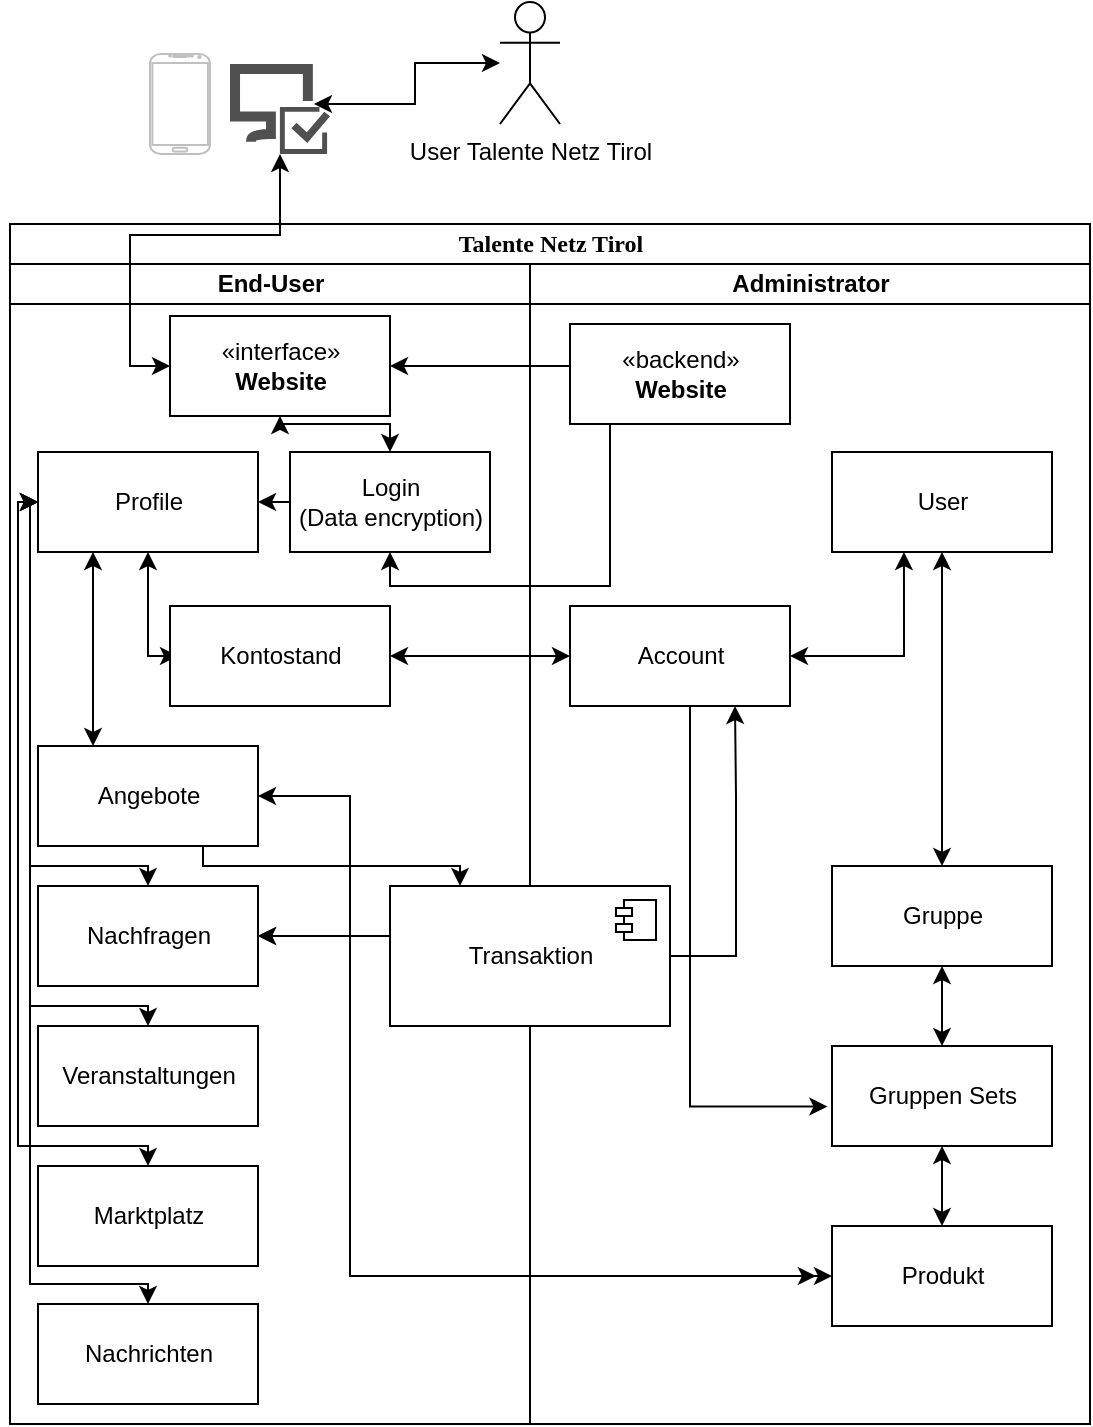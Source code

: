<mxfile version="14.7.7" type="device"><diagram name="Page-1" id="0783ab3e-0a74-02c8-0abd-f7b4e66b4bec"><mxGraphModel dx="1422" dy="825" grid="1" gridSize="10" guides="1" tooltips="1" connect="1" arrows="1" fold="1" page="1" pageScale="1" pageWidth="850" pageHeight="1100" background="none" math="0" shadow="0"><root><mxCell id="0"/><mxCell id="1" parent="0"/><mxCell id="1c1d494c118603dd-1" value="Talente Netz Tirol" style="swimlane;html=1;childLayout=stackLayout;startSize=20;rounded=0;shadow=0;comic=0;labelBackgroundColor=none;strokeWidth=1;fontFamily=Verdana;fontSize=12;align=center;" parent="1" vertex="1"><mxGeometry x="40" y="190" width="540" height="600" as="geometry"/></mxCell><mxCell id="1c1d494c118603dd-2" value="End-User" style="swimlane;html=1;startSize=20;" parent="1c1d494c118603dd-1" vertex="1"><mxGeometry y="20" width="260" height="580" as="geometry"/></mxCell><mxCell id="qUb10JsG5DipQ6bgSUhB-29" style="edgeStyle=orthogonalEdgeStyle;rounded=0;orthogonalLoop=1;jettySize=auto;html=1;entryX=1;entryY=0.5;entryDx=0;entryDy=0;" parent="1c1d494c118603dd-2" target="qUb10JsG5DipQ6bgSUhB-17" edge="1"><mxGeometry relative="1" as="geometry"><mxPoint x="144" y="119" as="sourcePoint"/></mxGeometry></mxCell><mxCell id="qUb10JsG5DipQ6bgSUhB-16" value="Login &lt;br&gt;(Data encryption)" style="html=1;" parent="1c1d494c118603dd-2" vertex="1"><mxGeometry x="140" y="94" width="100" height="50" as="geometry"/></mxCell><mxCell id="qUb10JsG5DipQ6bgSUhB-47" style="edgeStyle=orthogonalEdgeStyle;rounded=0;orthogonalLoop=1;jettySize=auto;html=1;startArrow=classic;startFill=1;" parent="1c1d494c118603dd-2" source="qUb10JsG5DipQ6bgSUhB-17" edge="1"><mxGeometry relative="1" as="geometry"><mxPoint x="84" y="196" as="targetPoint"/><Array as="points"><mxPoint x="69" y="151"/><mxPoint x="69" y="151"/></Array></mxGeometry></mxCell><mxCell id="qUb10JsG5DipQ6bgSUhB-50" style="edgeStyle=orthogonalEdgeStyle;rounded=0;orthogonalLoop=1;jettySize=auto;html=1;entryX=0.25;entryY=0;entryDx=0;entryDy=0;startArrow=classic;startFill=1;" parent="1c1d494c118603dd-2" source="qUb10JsG5DipQ6bgSUhB-17" target="qUb10JsG5DipQ6bgSUhB-35" edge="1"><mxGeometry relative="1" as="geometry"><Array as="points"><mxPoint x="42" y="193"/></Array></mxGeometry></mxCell><mxCell id="qUb10JsG5DipQ6bgSUhB-51" style="edgeStyle=orthogonalEdgeStyle;rounded=0;orthogonalLoop=1;jettySize=auto;html=1;startArrow=classic;startFill=1;entryX=0.5;entryY=0;entryDx=0;entryDy=0;" parent="1c1d494c118603dd-2" source="qUb10JsG5DipQ6bgSUhB-17" target="qUb10JsG5DipQ6bgSUhB-37" edge="1"><mxGeometry relative="1" as="geometry"><Array as="points"><mxPoint x="10" y="119"/><mxPoint x="10" y="301"/><mxPoint x="69" y="301"/></Array></mxGeometry></mxCell><mxCell id="qUb10JsG5DipQ6bgSUhB-52" style="edgeStyle=orthogonalEdgeStyle;rounded=0;orthogonalLoop=1;jettySize=auto;html=1;entryX=0.5;entryY=0;entryDx=0;entryDy=0;startArrow=classic;startFill=1;" parent="1c1d494c118603dd-2" source="qUb10JsG5DipQ6bgSUhB-17" target="qUb10JsG5DipQ6bgSUhB-39" edge="1"><mxGeometry relative="1" as="geometry"><Array as="points"><mxPoint x="10" y="119"/><mxPoint x="10" y="371"/><mxPoint x="69" y="371"/></Array></mxGeometry></mxCell><mxCell id="qUb10JsG5DipQ6bgSUhB-53" style="edgeStyle=orthogonalEdgeStyle;rounded=0;orthogonalLoop=1;jettySize=auto;html=1;entryX=0.5;entryY=0;entryDx=0;entryDy=0;startArrow=classic;startFill=1;" parent="1c1d494c118603dd-2" source="qUb10JsG5DipQ6bgSUhB-17" target="qUb10JsG5DipQ6bgSUhB-34" edge="1"><mxGeometry relative="1" as="geometry"><Array as="points"><mxPoint x="4" y="119"/><mxPoint x="4" y="441"/><mxPoint x="69" y="441"/></Array></mxGeometry></mxCell><mxCell id="qUb10JsG5DipQ6bgSUhB-17" value="Profile" style="html=1;" parent="1c1d494c118603dd-2" vertex="1"><mxGeometry x="14" y="94" width="110" height="50" as="geometry"/></mxCell><mxCell id="qUb10JsG5DipQ6bgSUhB-34" value="Marktplatz" style="html=1;" parent="1c1d494c118603dd-2" vertex="1"><mxGeometry x="14" y="451" width="110" height="50" as="geometry"/></mxCell><mxCell id="qUb10JsG5DipQ6bgSUhB-35" value="Angebote" style="html=1;" parent="1c1d494c118603dd-2" vertex="1"><mxGeometry x="14" y="241" width="110" height="50" as="geometry"/></mxCell><mxCell id="qUb10JsG5DipQ6bgSUhB-37" value="Nachfragen" style="html=1;" parent="1c1d494c118603dd-2" vertex="1"><mxGeometry x="14" y="311" width="110" height="50" as="geometry"/></mxCell><mxCell id="qUb10JsG5DipQ6bgSUhB-39" value="Veranstaltungen" style="html=1;" parent="1c1d494c118603dd-2" vertex="1"><mxGeometry x="14" y="381" width="110" height="50" as="geometry"/></mxCell><mxCell id="qUb10JsG5DipQ6bgSUhB-40" value="Kontostand" style="html=1;" parent="1c1d494c118603dd-2" vertex="1"><mxGeometry x="80" y="171" width="110" height="50" as="geometry"/></mxCell><mxCell id="qUb10JsG5DipQ6bgSUhB-117" style="edgeStyle=orthogonalEdgeStyle;rounded=0;orthogonalLoop=1;jettySize=auto;html=1;entryX=0.5;entryY=0;entryDx=0;entryDy=0;startArrow=classic;startFill=1;" parent="1c1d494c118603dd-2" source="qUb10JsG5DipQ6bgSUhB-42" target="qUb10JsG5DipQ6bgSUhB-16" edge="1"><mxGeometry relative="1" as="geometry"><Array as="points"><mxPoint x="135" y="80"/><mxPoint x="190" y="80"/></Array></mxGeometry></mxCell><mxCell id="qUb10JsG5DipQ6bgSUhB-42" value="«interface»&lt;br&gt;&lt;b&gt;Website&lt;/b&gt;" style="html=1;" parent="1c1d494c118603dd-2" vertex="1"><mxGeometry x="80" y="26" width="110" height="50" as="geometry"/></mxCell><mxCell id="qUb10JsG5DipQ6bgSUhB-43" style="edgeStyle=orthogonalEdgeStyle;rounded=0;orthogonalLoop=1;jettySize=auto;html=1;startArrow=classic;startFill=1;" parent="1c1d494c118603dd-2" source="qUb10JsG5DipQ6bgSUhB-16" target="qUb10JsG5DipQ6bgSUhB-42" edge="1"><mxGeometry relative="1" as="geometry"><Array as="points"><mxPoint x="190" y="161"/><mxPoint x="300" y="161"/></Array></mxGeometry></mxCell><mxCell id="qUb10JsG5DipQ6bgSUhB-62" value="Nachrichten" style="html=1;" parent="1c1d494c118603dd-2" vertex="1"><mxGeometry x="14" y="520" width="110" height="50" as="geometry"/></mxCell><mxCell id="qUb10JsG5DipQ6bgSUhB-63" style="edgeStyle=orthogonalEdgeStyle;rounded=0;orthogonalLoop=1;jettySize=auto;html=1;entryX=0.5;entryY=0;entryDx=0;entryDy=0;startArrow=classic;startFill=1;exitX=0;exitY=0.5;exitDx=0;exitDy=0;" parent="1c1d494c118603dd-2" source="qUb10JsG5DipQ6bgSUhB-17" target="qUb10JsG5DipQ6bgSUhB-62" edge="1"><mxGeometry relative="1" as="geometry"><mxPoint x="190" y="70" as="sourcePoint"/><Array as="points"><mxPoint x="10" y="119"/><mxPoint x="10" y="510"/></Array></mxGeometry></mxCell><mxCell id="1c1d494c118603dd-3" value="Administrator" style="swimlane;html=1;startSize=20;" parent="1c1d494c118603dd-1" vertex="1"><mxGeometry x="260" y="20" width="280" height="580" as="geometry"/></mxCell><mxCell id="qUb10JsG5DipQ6bgSUhB-31" style="edgeStyle=orthogonalEdgeStyle;rounded=0;orthogonalLoop=1;jettySize=auto;html=1;startArrow=classic;startFill=1;" parent="1c1d494c118603dd-3" source="qUb10JsG5DipQ6bgSUhB-12" target="qUb10JsG5DipQ6bgSUhB-13" edge="1"><mxGeometry relative="1" as="geometry"/></mxCell><mxCell id="qUb10JsG5DipQ6bgSUhB-12" value="User" style="html=1;" parent="1c1d494c118603dd-3" vertex="1"><mxGeometry x="151" y="94" width="110" height="50" as="geometry"/></mxCell><mxCell id="qUb10JsG5DipQ6bgSUhB-13" value="Gruppe" style="html=1;" parent="1c1d494c118603dd-3" vertex="1"><mxGeometry x="151" y="301" width="110" height="50" as="geometry"/></mxCell><mxCell id="qUb10JsG5DipQ6bgSUhB-45" style="edgeStyle=orthogonalEdgeStyle;rounded=0;orthogonalLoop=1;jettySize=auto;html=1;entryX=0.5;entryY=1;entryDx=0;entryDy=0;startArrow=classic;startFill=1;" parent="1c1d494c118603dd-3" source="qUb10JsG5DipQ6bgSUhB-14" target="qUb10JsG5DipQ6bgSUhB-13" edge="1"><mxGeometry relative="1" as="geometry"/></mxCell><mxCell id="qUb10JsG5DipQ6bgSUhB-14" value="Gruppen Sets" style="html=1;" parent="1c1d494c118603dd-3" vertex="1"><mxGeometry x="151" y="391" width="110" height="50" as="geometry"/></mxCell><mxCell id="qUb10JsG5DipQ6bgSUhB-46" style="edgeStyle=orthogonalEdgeStyle;rounded=0;orthogonalLoop=1;jettySize=auto;html=1;entryX=0.5;entryY=1;entryDx=0;entryDy=0;startArrow=classic;startFill=1;" parent="1c1d494c118603dd-3" source="qUb10JsG5DipQ6bgSUhB-15" target="qUb10JsG5DipQ6bgSUhB-14" edge="1"><mxGeometry relative="1" as="geometry"/></mxCell><mxCell id="qUb10JsG5DipQ6bgSUhB-15" value="Produkt" style="html=1;" parent="1c1d494c118603dd-3" vertex="1"><mxGeometry x="151" y="481" width="110" height="50" as="geometry"/></mxCell><mxCell id="qUb10JsG5DipQ6bgSUhB-25" style="edgeStyle=orthogonalEdgeStyle;rounded=0;orthogonalLoop=1;jettySize=auto;html=1;entryX=-0.021;entryY=0.606;entryDx=0;entryDy=0;entryPerimeter=0;" parent="1c1d494c118603dd-3" source="qUb10JsG5DipQ6bgSUhB-24" target="qUb10JsG5DipQ6bgSUhB-14" edge="1"><mxGeometry relative="1" as="geometry"><mxPoint x="144" y="421" as="targetPoint"/><Array as="points"><mxPoint x="80" y="421"/></Array></mxGeometry></mxCell><mxCell id="qUb10JsG5DipQ6bgSUhB-49" style="edgeStyle=orthogonalEdgeStyle;rounded=0;orthogonalLoop=1;jettySize=auto;html=1;entryX=0.327;entryY=1;entryDx=0;entryDy=0;entryPerimeter=0;startArrow=classic;startFill=1;" parent="1c1d494c118603dd-3" source="qUb10JsG5DipQ6bgSUhB-24" target="qUb10JsG5DipQ6bgSUhB-12" edge="1"><mxGeometry relative="1" as="geometry"/></mxCell><mxCell id="qUb10JsG5DipQ6bgSUhB-24" value="Account" style="html=1;" parent="1c1d494c118603dd-3" vertex="1"><mxGeometry x="20" y="171" width="110" height="50" as="geometry"/></mxCell><mxCell id="qUb10JsG5DipQ6bgSUhB-112" value="«backend»&lt;br&gt;&lt;b&gt;Website&lt;/b&gt;" style="html=1;" parent="1c1d494c118603dd-3" vertex="1"><mxGeometry x="20" y="30" width="110" height="50" as="geometry"/></mxCell><mxCell id="qUb10JsG5DipQ6bgSUhB-36" style="edgeStyle=orthogonalEdgeStyle;rounded=0;orthogonalLoop=1;jettySize=auto;html=1;entryX=0;entryY=0.5;entryDx=0;entryDy=0;startArrow=classic;startFill=1;" parent="1c1d494c118603dd-1" source="qUb10JsG5DipQ6bgSUhB-35" target="qUb10JsG5DipQ6bgSUhB-15" edge="1"><mxGeometry relative="1" as="geometry"><Array as="points"><mxPoint x="170" y="286"/><mxPoint x="170" y="526"/></Array></mxGeometry></mxCell><mxCell id="qUb10JsG5DipQ6bgSUhB-38" style="edgeStyle=orthogonalEdgeStyle;rounded=0;orthogonalLoop=1;jettySize=auto;html=1;entryX=-0.073;entryY=0.5;entryDx=0;entryDy=0;entryPerimeter=0;startArrow=classic;startFill=1;" parent="1c1d494c118603dd-1" source="qUb10JsG5DipQ6bgSUhB-37" target="qUb10JsG5DipQ6bgSUhB-15" edge="1"><mxGeometry relative="1" as="geometry"><Array as="points"><mxPoint x="170" y="356"/><mxPoint x="170" y="526"/></Array></mxGeometry></mxCell><mxCell id="qUb10JsG5DipQ6bgSUhB-48" style="edgeStyle=orthogonalEdgeStyle;rounded=0;orthogonalLoop=1;jettySize=auto;html=1;startArrow=classic;startFill=1;" parent="1c1d494c118603dd-1" source="qUb10JsG5DipQ6bgSUhB-40" target="qUb10JsG5DipQ6bgSUhB-24" edge="1"><mxGeometry relative="1" as="geometry"/></mxCell><mxCell id="qUb10JsG5DipQ6bgSUhB-132" style="edgeStyle=orthogonalEdgeStyle;rounded=0;orthogonalLoop=1;jettySize=auto;html=1;entryX=0.84;entryY=0.444;entryDx=0;entryDy=0;entryPerimeter=0;startArrow=classic;startFill=1;" parent="1" source="qUb10JsG5DipQ6bgSUhB-55" target="qUb10JsG5DipQ6bgSUhB-59" edge="1"><mxGeometry relative="1" as="geometry"/></mxCell><mxCell id="qUb10JsG5DipQ6bgSUhB-55" value="User Talente Netz Tirol" style="shape=umlActor;verticalLabelPosition=bottom;verticalAlign=top;html=1;" parent="1" vertex="1"><mxGeometry x="285" y="79" width="30" height="61" as="geometry"/></mxCell><mxCell id="qUb10JsG5DipQ6bgSUhB-131" style="edgeStyle=orthogonalEdgeStyle;rounded=0;orthogonalLoop=1;jettySize=auto;html=1;entryX=0;entryY=0.5;entryDx=0;entryDy=0;startArrow=classic;startFill=1;" parent="1" source="qUb10JsG5DipQ6bgSUhB-59" target="qUb10JsG5DipQ6bgSUhB-42" edge="1"><mxGeometry relative="1" as="geometry"/></mxCell><mxCell id="qUb10JsG5DipQ6bgSUhB-59" value="" style="pointerEvents=1;shadow=0;dashed=0;html=1;strokeColor=none;labelPosition=center;verticalLabelPosition=bottom;verticalAlign=top;align=center;fillColor=#505050;shape=mxgraph.mscae.intune.computer_inventory" parent="1" vertex="1"><mxGeometry x="150" y="110" width="50" height="45" as="geometry"/></mxCell><mxCell id="qUb10JsG5DipQ6bgSUhB-103" style="edgeStyle=orthogonalEdgeStyle;rounded=0;orthogonalLoop=1;jettySize=auto;html=1;entryX=0.75;entryY=1;entryDx=0;entryDy=0;startArrow=none;startFill=0;" parent="1" source="qUb10JsG5DipQ6bgSUhB-99" target="qUb10JsG5DipQ6bgSUhB-24" edge="1"><mxGeometry relative="1" as="geometry"><Array as="points"><mxPoint x="403" y="556"/><mxPoint x="403" y="476"/></Array></mxGeometry></mxCell><mxCell id="qUb10JsG5DipQ6bgSUhB-99" value="Transaktion" style="html=1;dropTarget=0;" parent="1" vertex="1"><mxGeometry x="230" y="521" width="140" height="70" as="geometry"/></mxCell><mxCell id="qUb10JsG5DipQ6bgSUhB-100" value="" style="shape=module;jettyWidth=8;jettyHeight=4;" parent="qUb10JsG5DipQ6bgSUhB-99" vertex="1"><mxGeometry x="1" width="20" height="20" relative="1" as="geometry"><mxPoint x="-27" y="7" as="offset"/></mxGeometry></mxCell><mxCell id="qUb10JsG5DipQ6bgSUhB-102" style="edgeStyle=orthogonalEdgeStyle;rounded=0;orthogonalLoop=1;jettySize=auto;html=1;startArrow=none;startFill=0;" parent="1" source="qUb10JsG5DipQ6bgSUhB-99" target="qUb10JsG5DipQ6bgSUhB-37" edge="1"><mxGeometry relative="1" as="geometry"><Array as="points"><mxPoint x="210" y="546"/><mxPoint x="210" y="546"/></Array></mxGeometry></mxCell><mxCell id="qUb10JsG5DipQ6bgSUhB-101" style="edgeStyle=orthogonalEdgeStyle;rounded=0;orthogonalLoop=1;jettySize=auto;html=1;startArrow=none;startFill=0;entryX=0.25;entryY=0;entryDx=0;entryDy=0;exitX=0.75;exitY=1;exitDx=0;exitDy=0;" parent="1" source="qUb10JsG5DipQ6bgSUhB-35" target="qUb10JsG5DipQ6bgSUhB-99" edge="1"><mxGeometry relative="1" as="geometry"><mxPoint x="270" y="551" as="targetPoint"/><Array as="points"><mxPoint x="137" y="511"/><mxPoint x="265" y="511"/></Array></mxGeometry></mxCell><mxCell id="egTMjWWQnmPtqpgZEqvR-2" value="" style="verticalLabelPosition=bottom;verticalAlign=top;html=1;shadow=0;dashed=0;strokeWidth=1;shape=mxgraph.android.phone2;strokeColor=#c0c0c0;" vertex="1" parent="1"><mxGeometry x="110" y="105" width="30" height="50" as="geometry"/></mxCell></root></mxGraphModel></diagram></mxfile>